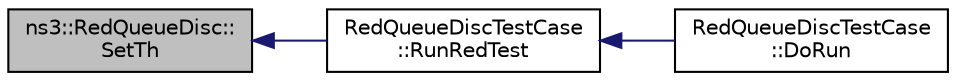 digraph "ns3::RedQueueDisc::SetTh"
{
  edge [fontname="Helvetica",fontsize="10",labelfontname="Helvetica",labelfontsize="10"];
  node [fontname="Helvetica",fontsize="10",shape=record];
  rankdir="LR";
  Node1 [label="ns3::RedQueueDisc::\lSetTh",height=0.2,width=0.4,color="black", fillcolor="grey75", style="filled", fontcolor="black"];
  Node1 -> Node2 [dir="back",color="midnightblue",fontsize="10",style="solid"];
  Node2 [label="RedQueueDiscTestCase\l::RunRedTest",height=0.2,width=0.4,color="black", fillcolor="white", style="filled",URL="$da/d90/classRedQueueDiscTestCase.html#adde2745516d74c1565a72d1f4e8d0478"];
  Node2 -> Node3 [dir="back",color="midnightblue",fontsize="10",style="solid"];
  Node3 [label="RedQueueDiscTestCase\l::DoRun",height=0.2,width=0.4,color="black", fillcolor="white", style="filled",URL="$da/d90/classRedQueueDiscTestCase.html#a08dbc0c7061ec2b845ebdfceba6d13dd",tooltip="Implementation to actually run this TestCase. "];
}
